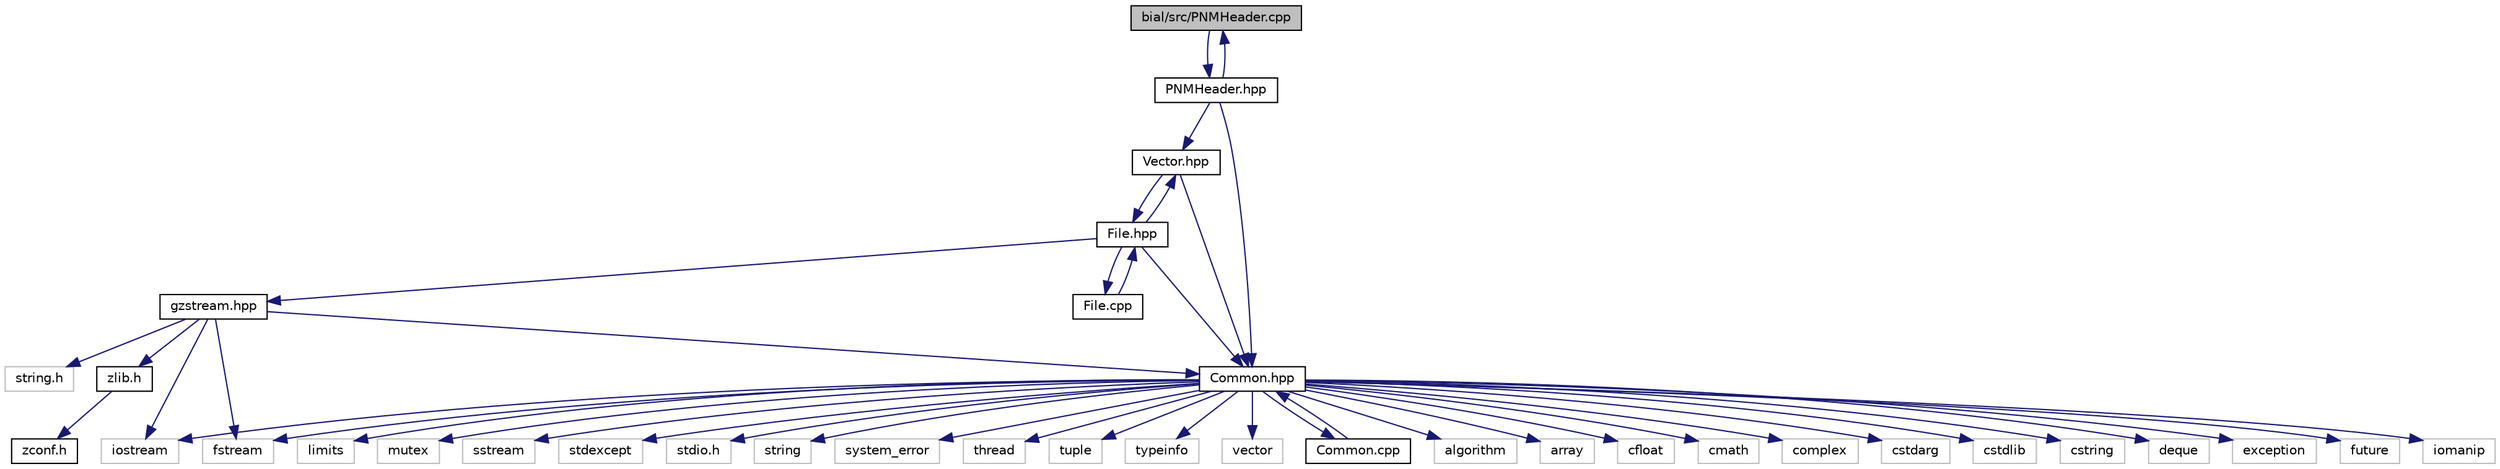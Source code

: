 digraph "bial/src/PNMHeader.cpp"
{
  edge [fontname="Helvetica",fontsize="10",labelfontname="Helvetica",labelfontsize="10"];
  node [fontname="Helvetica",fontsize="10",shape=record];
  Node1 [label="bial/src/PNMHeader.cpp",height=0.2,width=0.4,color="black", fillcolor="grey75", style="filled", fontcolor="black"];
  Node1 -> Node2 [color="midnightblue",fontsize="10",style="solid",fontname="Helvetica"];
  Node2 [label="PNMHeader.hpp",height=0.2,width=0.4,color="black", fillcolor="white", style="filled",URL="$_p_n_m_header_8hpp.html",tooltip="Content: PNM Header class   Description: PNM Header class.   Future add-on&#39;s: Read function..."];
  Node2 -> Node3 [color="midnightblue",fontsize="10",style="solid",fontname="Helvetica"];
  Node3 [label="Common.hpp",height=0.2,width=0.4,color="black", fillcolor="white", style="filled",URL="$_common_8hpp.html",tooltip="Content: Commonly used macros, types, static variables and functions.   Description: Some macros used..."];
  Node3 -> Node4 [color="midnightblue",fontsize="10",style="solid",fontname="Helvetica"];
  Node4 [label="algorithm",height=0.2,width=0.4,color="grey75", fillcolor="white", style="filled"];
  Node3 -> Node5 [color="midnightblue",fontsize="10",style="solid",fontname="Helvetica"];
  Node5 [label="array",height=0.2,width=0.4,color="grey75", fillcolor="white", style="filled"];
  Node3 -> Node6 [color="midnightblue",fontsize="10",style="solid",fontname="Helvetica"];
  Node6 [label="cfloat",height=0.2,width=0.4,color="grey75", fillcolor="white", style="filled"];
  Node3 -> Node7 [color="midnightblue",fontsize="10",style="solid",fontname="Helvetica"];
  Node7 [label="cmath",height=0.2,width=0.4,color="grey75", fillcolor="white", style="filled"];
  Node3 -> Node8 [color="midnightblue",fontsize="10",style="solid",fontname="Helvetica"];
  Node8 [label="complex",height=0.2,width=0.4,color="grey75", fillcolor="white", style="filled"];
  Node3 -> Node9 [color="midnightblue",fontsize="10",style="solid",fontname="Helvetica"];
  Node9 [label="cstdarg",height=0.2,width=0.4,color="grey75", fillcolor="white", style="filled"];
  Node3 -> Node10 [color="midnightblue",fontsize="10",style="solid",fontname="Helvetica"];
  Node10 [label="cstdlib",height=0.2,width=0.4,color="grey75", fillcolor="white", style="filled"];
  Node3 -> Node11 [color="midnightblue",fontsize="10",style="solid",fontname="Helvetica"];
  Node11 [label="cstring",height=0.2,width=0.4,color="grey75", fillcolor="white", style="filled"];
  Node3 -> Node12 [color="midnightblue",fontsize="10",style="solid",fontname="Helvetica"];
  Node12 [label="deque",height=0.2,width=0.4,color="grey75", fillcolor="white", style="filled"];
  Node3 -> Node13 [color="midnightblue",fontsize="10",style="solid",fontname="Helvetica"];
  Node13 [label="exception",height=0.2,width=0.4,color="grey75", fillcolor="white", style="filled"];
  Node3 -> Node14 [color="midnightblue",fontsize="10",style="solid",fontname="Helvetica"];
  Node14 [label="fstream",height=0.2,width=0.4,color="grey75", fillcolor="white", style="filled"];
  Node3 -> Node15 [color="midnightblue",fontsize="10",style="solid",fontname="Helvetica"];
  Node15 [label="future",height=0.2,width=0.4,color="grey75", fillcolor="white", style="filled"];
  Node3 -> Node16 [color="midnightblue",fontsize="10",style="solid",fontname="Helvetica"];
  Node16 [label="iomanip",height=0.2,width=0.4,color="grey75", fillcolor="white", style="filled"];
  Node3 -> Node17 [color="midnightblue",fontsize="10",style="solid",fontname="Helvetica"];
  Node17 [label="iostream",height=0.2,width=0.4,color="grey75", fillcolor="white", style="filled"];
  Node3 -> Node18 [color="midnightblue",fontsize="10",style="solid",fontname="Helvetica"];
  Node18 [label="limits",height=0.2,width=0.4,color="grey75", fillcolor="white", style="filled"];
  Node3 -> Node19 [color="midnightblue",fontsize="10",style="solid",fontname="Helvetica"];
  Node19 [label="mutex",height=0.2,width=0.4,color="grey75", fillcolor="white", style="filled"];
  Node3 -> Node20 [color="midnightblue",fontsize="10",style="solid",fontname="Helvetica"];
  Node20 [label="sstream",height=0.2,width=0.4,color="grey75", fillcolor="white", style="filled"];
  Node3 -> Node21 [color="midnightblue",fontsize="10",style="solid",fontname="Helvetica"];
  Node21 [label="stdexcept",height=0.2,width=0.4,color="grey75", fillcolor="white", style="filled"];
  Node3 -> Node22 [color="midnightblue",fontsize="10",style="solid",fontname="Helvetica"];
  Node22 [label="stdio.h",height=0.2,width=0.4,color="grey75", fillcolor="white", style="filled"];
  Node3 -> Node23 [color="midnightblue",fontsize="10",style="solid",fontname="Helvetica"];
  Node23 [label="string",height=0.2,width=0.4,color="grey75", fillcolor="white", style="filled"];
  Node3 -> Node24 [color="midnightblue",fontsize="10",style="solid",fontname="Helvetica"];
  Node24 [label="system_error",height=0.2,width=0.4,color="grey75", fillcolor="white", style="filled"];
  Node3 -> Node25 [color="midnightblue",fontsize="10",style="solid",fontname="Helvetica"];
  Node25 [label="thread",height=0.2,width=0.4,color="grey75", fillcolor="white", style="filled"];
  Node3 -> Node26 [color="midnightblue",fontsize="10",style="solid",fontname="Helvetica"];
  Node26 [label="tuple",height=0.2,width=0.4,color="grey75", fillcolor="white", style="filled"];
  Node3 -> Node27 [color="midnightblue",fontsize="10",style="solid",fontname="Helvetica"];
  Node27 [label="typeinfo",height=0.2,width=0.4,color="grey75", fillcolor="white", style="filled"];
  Node3 -> Node28 [color="midnightblue",fontsize="10",style="solid",fontname="Helvetica"];
  Node28 [label="vector",height=0.2,width=0.4,color="grey75", fillcolor="white", style="filled"];
  Node3 -> Node29 [color="midnightblue",fontsize="10",style="solid",fontname="Helvetica"];
  Node29 [label="Common.cpp",height=0.2,width=0.4,color="black", fillcolor="white", style="filled",URL="$_common_8cpp.html"];
  Node29 -> Node3 [color="midnightblue",fontsize="10",style="solid",fontname="Helvetica"];
  Node2 -> Node30 [color="midnightblue",fontsize="10",style="solid",fontname="Helvetica"];
  Node30 [label="Vector.hpp",height=0.2,width=0.4,color="black", fillcolor="white", style="filled",URL="$_vector_8hpp.html",tooltip="Content: Vector class   Description: A vector that calls almost all std::vector functions (C++11 stan..."];
  Node30 -> Node3 [color="midnightblue",fontsize="10",style="solid",fontname="Helvetica"];
  Node30 -> Node31 [color="midnightblue",fontsize="10",style="solid",fontname="Helvetica"];
  Node31 [label="File.hpp",height=0.2,width=0.4,color="black", fillcolor="white", style="filled",URL="$_file_8hpp.html"];
  Node31 -> Node3 [color="midnightblue",fontsize="10",style="solid",fontname="Helvetica"];
  Node31 -> Node32 [color="midnightblue",fontsize="10",style="solid",fontname="Helvetica"];
  Node32 [label="gzstream.hpp",height=0.2,width=0.4,color="black", fillcolor="white", style="filled",URL="$gzstream_8hpp.html"];
  Node32 -> Node3 [color="midnightblue",fontsize="10",style="solid",fontname="Helvetica"];
  Node32 -> Node14 [color="midnightblue",fontsize="10",style="solid",fontname="Helvetica"];
  Node32 -> Node17 [color="midnightblue",fontsize="10",style="solid",fontname="Helvetica"];
  Node32 -> Node33 [color="midnightblue",fontsize="10",style="solid",fontname="Helvetica"];
  Node33 [label="zlib.h",height=0.2,width=0.4,color="black", fillcolor="white", style="filled",URL="$zlib_8h.html"];
  Node33 -> Node34 [color="midnightblue",fontsize="10",style="solid",fontname="Helvetica"];
  Node34 [label="zconf.h",height=0.2,width=0.4,color="black", fillcolor="white", style="filled",URL="$zconf_8h.html"];
  Node32 -> Node35 [color="midnightblue",fontsize="10",style="solid",fontname="Helvetica"];
  Node35 [label="string.h",height=0.2,width=0.4,color="grey75", fillcolor="white", style="filled"];
  Node31 -> Node30 [color="midnightblue",fontsize="10",style="solid",fontname="Helvetica"];
  Node31 -> Node36 [color="midnightblue",fontsize="10",style="solid",fontname="Helvetica"];
  Node36 [label="File.cpp",height=0.2,width=0.4,color="black", fillcolor="white", style="filled",URL="$_file_8cpp.html"];
  Node36 -> Node31 [color="midnightblue",fontsize="10",style="solid",fontname="Helvetica"];
  Node2 -> Node1 [color="midnightblue",fontsize="10",style="solid",fontname="Helvetica"];
}
